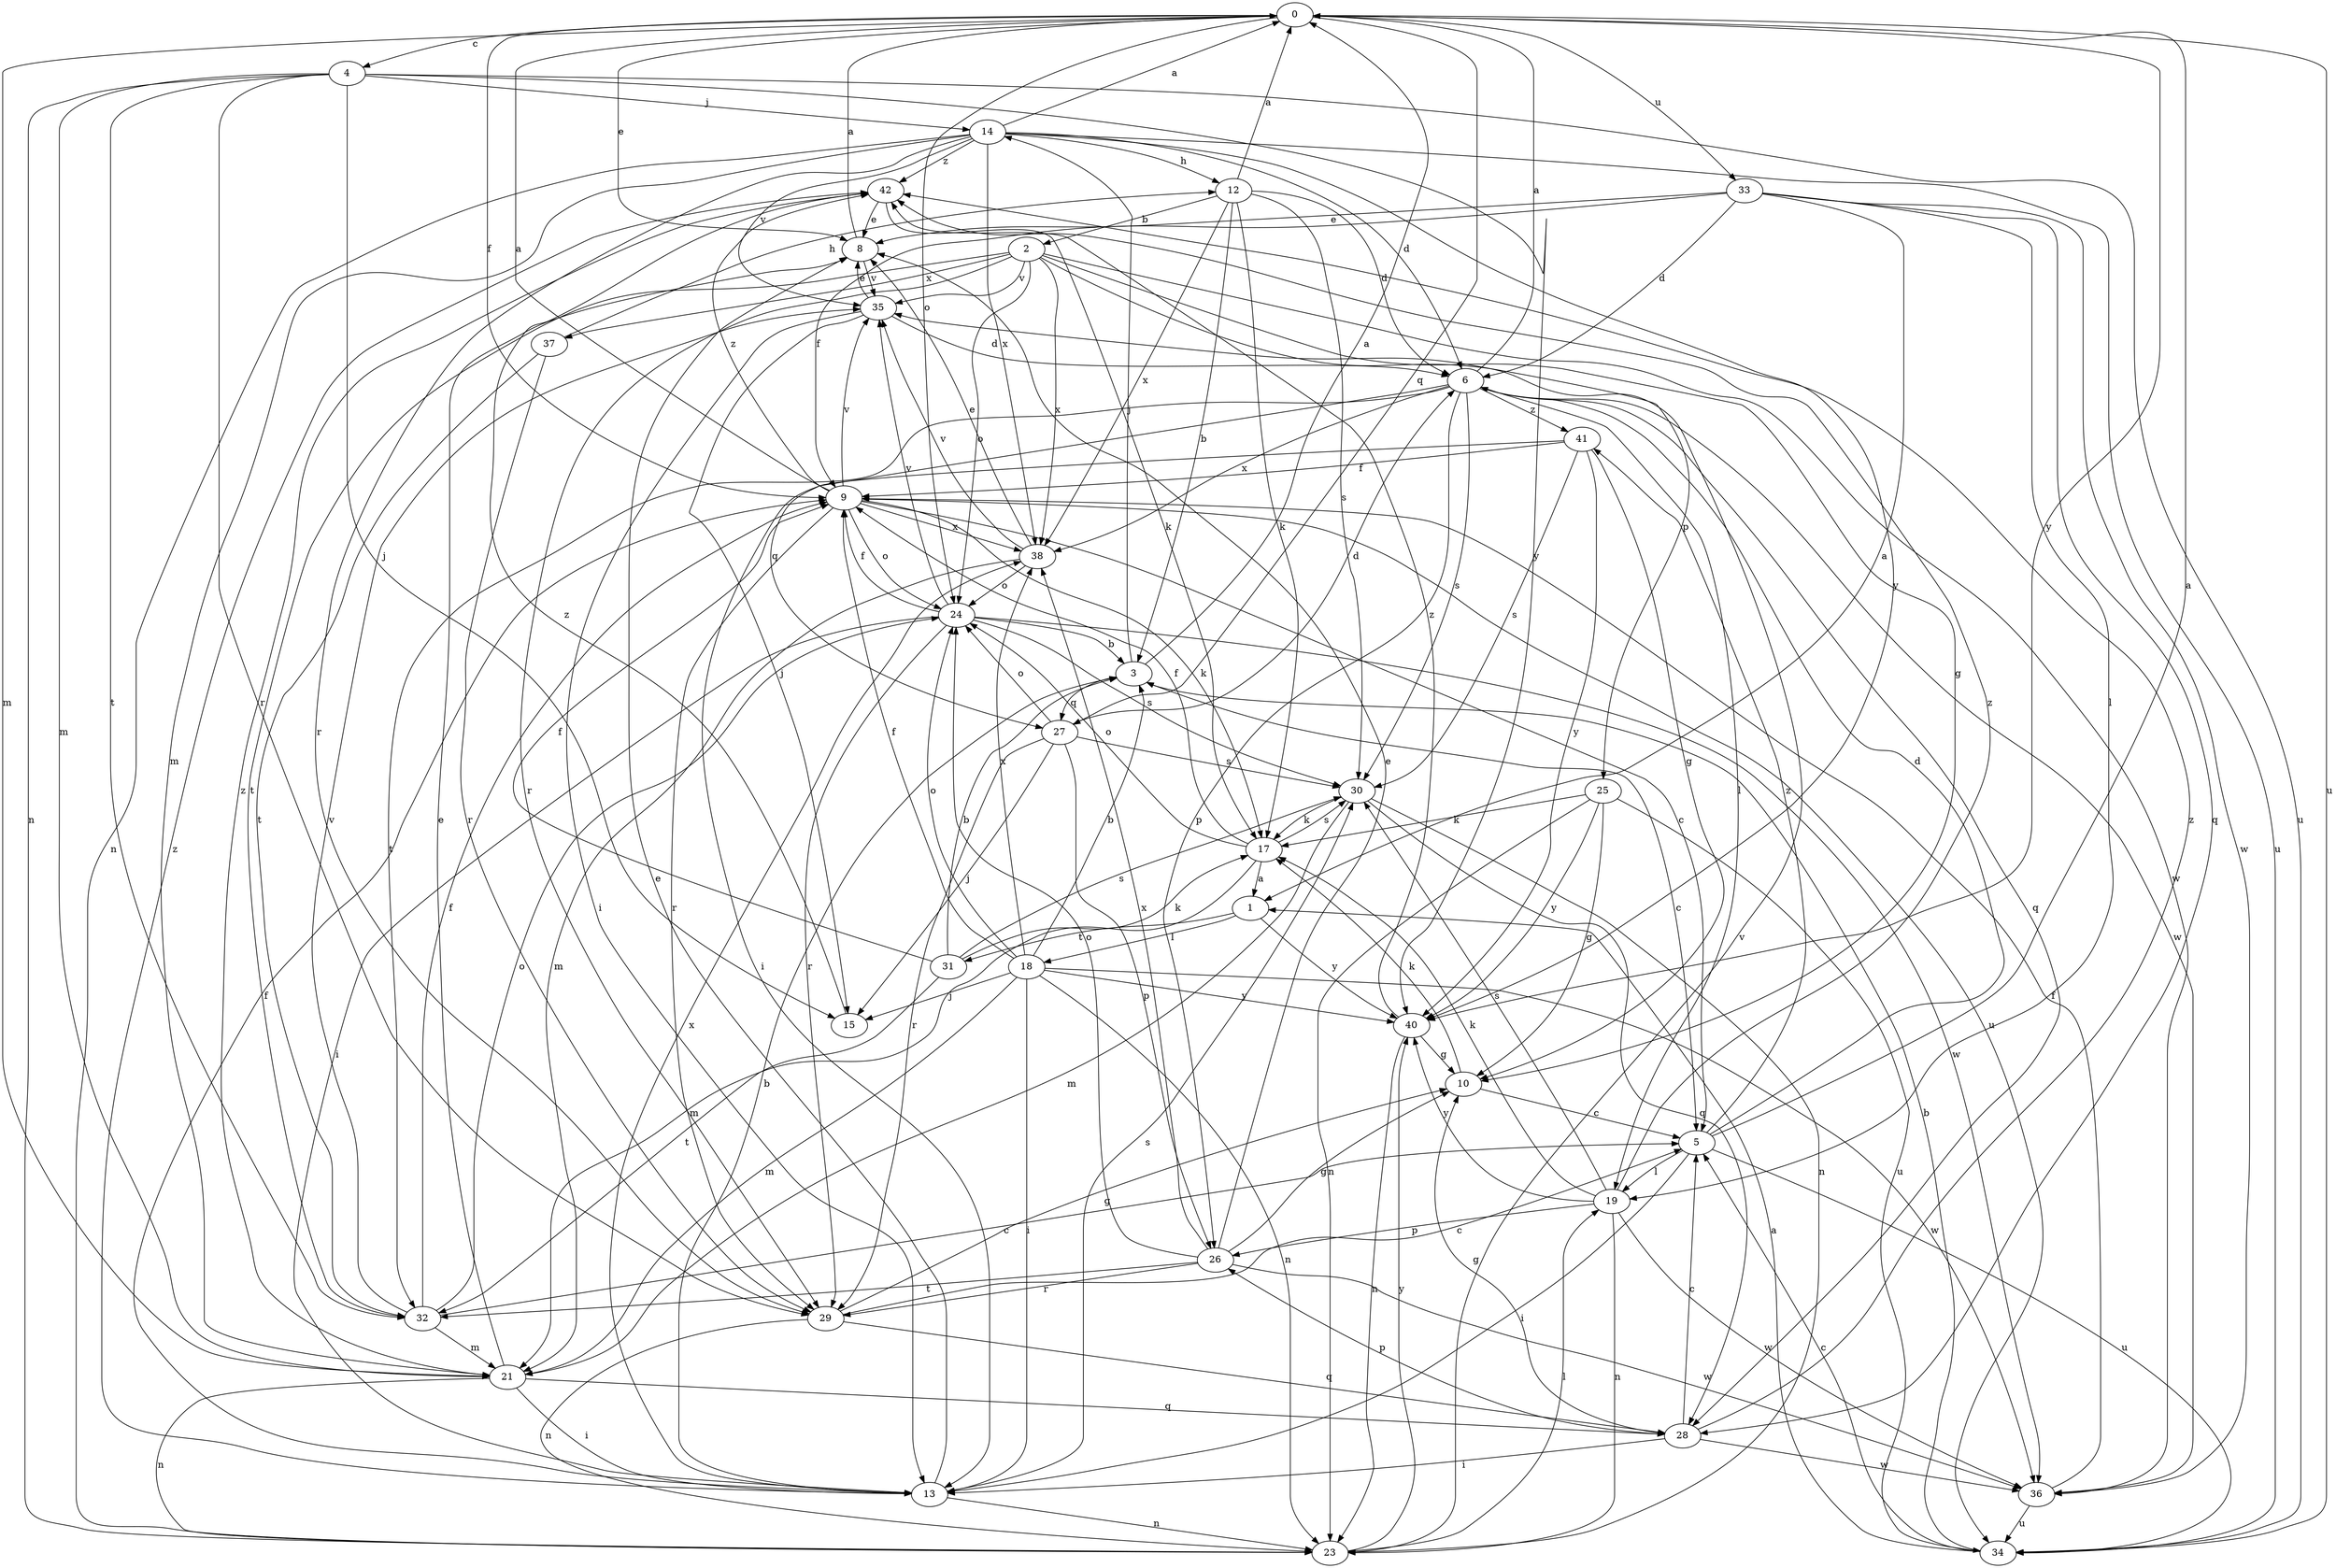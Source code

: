 strict digraph  {
0;
1;
2;
3;
4;
5;
6;
8;
9;
10;
12;
13;
14;
15;
17;
18;
19;
21;
23;
24;
25;
26;
27;
28;
29;
30;
31;
32;
33;
34;
35;
36;
37;
38;
40;
41;
42;
0 -> 4  [label=c];
0 -> 8  [label=e];
0 -> 9  [label=f];
0 -> 21  [label=m];
0 -> 24  [label=o];
0 -> 27  [label=q];
0 -> 33  [label=u];
0 -> 34  [label=u];
0 -> 40  [label=y];
1 -> 18  [label=l];
1 -> 31  [label=t];
1 -> 40  [label=y];
2 -> 10  [label=g];
2 -> 24  [label=o];
2 -> 25  [label=p];
2 -> 29  [label=r];
2 -> 32  [label=t];
2 -> 35  [label=v];
2 -> 36  [label=w];
2 -> 37  [label=x];
2 -> 38  [label=x];
3 -> 0  [label=a];
3 -> 5  [label=c];
3 -> 14  [label=j];
3 -> 27  [label=q];
4 -> 14  [label=j];
4 -> 15  [label=j];
4 -> 21  [label=m];
4 -> 23  [label=n];
4 -> 29  [label=r];
4 -> 32  [label=t];
4 -> 34  [label=u];
4 -> 40  [label=y];
5 -> 0  [label=a];
5 -> 6  [label=d];
5 -> 13  [label=i];
5 -> 19  [label=l];
5 -> 34  [label=u];
5 -> 41  [label=z];
6 -> 0  [label=a];
6 -> 19  [label=l];
6 -> 26  [label=p];
6 -> 27  [label=q];
6 -> 28  [label=q];
6 -> 30  [label=s];
6 -> 32  [label=t];
6 -> 36  [label=w];
6 -> 38  [label=x];
6 -> 41  [label=z];
8 -> 0  [label=a];
8 -> 35  [label=v];
9 -> 0  [label=a];
9 -> 5  [label=c];
9 -> 17  [label=k];
9 -> 24  [label=o];
9 -> 29  [label=r];
9 -> 34  [label=u];
9 -> 35  [label=v];
9 -> 38  [label=x];
9 -> 42  [label=z];
10 -> 5  [label=c];
10 -> 17  [label=k];
12 -> 0  [label=a];
12 -> 2  [label=b];
12 -> 3  [label=b];
12 -> 6  [label=d];
12 -> 17  [label=k];
12 -> 30  [label=s];
12 -> 38  [label=x];
13 -> 3  [label=b];
13 -> 8  [label=e];
13 -> 9  [label=f];
13 -> 23  [label=n];
13 -> 30  [label=s];
13 -> 38  [label=x];
13 -> 42  [label=z];
14 -> 0  [label=a];
14 -> 6  [label=d];
14 -> 12  [label=h];
14 -> 21  [label=m];
14 -> 23  [label=n];
14 -> 29  [label=r];
14 -> 34  [label=u];
14 -> 35  [label=v];
14 -> 38  [label=x];
14 -> 40  [label=y];
14 -> 42  [label=z];
15 -> 42  [label=z];
17 -> 1  [label=a];
17 -> 9  [label=f];
17 -> 21  [label=m];
17 -> 24  [label=o];
17 -> 30  [label=s];
18 -> 3  [label=b];
18 -> 9  [label=f];
18 -> 13  [label=i];
18 -> 15  [label=j];
18 -> 21  [label=m];
18 -> 23  [label=n];
18 -> 24  [label=o];
18 -> 36  [label=w];
18 -> 38  [label=x];
18 -> 40  [label=y];
19 -> 17  [label=k];
19 -> 23  [label=n];
19 -> 26  [label=p];
19 -> 30  [label=s];
19 -> 36  [label=w];
19 -> 40  [label=y];
19 -> 42  [label=z];
21 -> 8  [label=e];
21 -> 13  [label=i];
21 -> 23  [label=n];
21 -> 28  [label=q];
21 -> 42  [label=z];
23 -> 19  [label=l];
23 -> 35  [label=v];
23 -> 40  [label=y];
24 -> 3  [label=b];
24 -> 9  [label=f];
24 -> 13  [label=i];
24 -> 29  [label=r];
24 -> 30  [label=s];
24 -> 35  [label=v];
24 -> 36  [label=w];
25 -> 10  [label=g];
25 -> 17  [label=k];
25 -> 23  [label=n];
25 -> 34  [label=u];
25 -> 40  [label=y];
26 -> 8  [label=e];
26 -> 10  [label=g];
26 -> 24  [label=o];
26 -> 29  [label=r];
26 -> 32  [label=t];
26 -> 36  [label=w];
26 -> 38  [label=x];
27 -> 6  [label=d];
27 -> 15  [label=j];
27 -> 24  [label=o];
27 -> 26  [label=p];
27 -> 29  [label=r];
27 -> 30  [label=s];
28 -> 5  [label=c];
28 -> 10  [label=g];
28 -> 13  [label=i];
28 -> 26  [label=p];
28 -> 36  [label=w];
28 -> 42  [label=z];
29 -> 5  [label=c];
29 -> 10  [label=g];
29 -> 23  [label=n];
29 -> 28  [label=q];
30 -> 17  [label=k];
30 -> 21  [label=m];
30 -> 23  [label=n];
30 -> 28  [label=q];
31 -> 3  [label=b];
31 -> 9  [label=f];
31 -> 17  [label=k];
31 -> 30  [label=s];
31 -> 32  [label=t];
32 -> 5  [label=c];
32 -> 9  [label=f];
32 -> 21  [label=m];
32 -> 24  [label=o];
32 -> 35  [label=v];
33 -> 1  [label=a];
33 -> 6  [label=d];
33 -> 8  [label=e];
33 -> 9  [label=f];
33 -> 19  [label=l];
33 -> 28  [label=q];
33 -> 36  [label=w];
34 -> 1  [label=a];
34 -> 3  [label=b];
34 -> 5  [label=c];
35 -> 6  [label=d];
35 -> 8  [label=e];
35 -> 13  [label=i];
35 -> 15  [label=j];
36 -> 9  [label=f];
36 -> 34  [label=u];
37 -> 12  [label=h];
37 -> 29  [label=r];
37 -> 32  [label=t];
38 -> 8  [label=e];
38 -> 21  [label=m];
38 -> 24  [label=o];
38 -> 35  [label=v];
40 -> 10  [label=g];
40 -> 23  [label=n];
40 -> 42  [label=z];
41 -> 9  [label=f];
41 -> 10  [label=g];
41 -> 13  [label=i];
41 -> 30  [label=s];
41 -> 40  [label=y];
42 -> 8  [label=e];
42 -> 17  [label=k];
}
